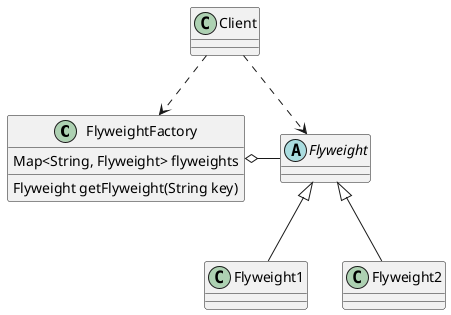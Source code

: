 @startuml

class FlyweightFactory{
    Map<String, Flyweight> flyweights
    Flyweight getFlyweight(String key)
}

abstract class Flyweight{
}

class Flyweight1{
}

class Flyweight2{
}

class Client{}

Flyweight <|-- Flyweight1
Flyweight <|-- Flyweight2
FlyweightFactory o- Flyweight
Client ..> FlyweightFactory
Client ..> Flyweight

@enduml
